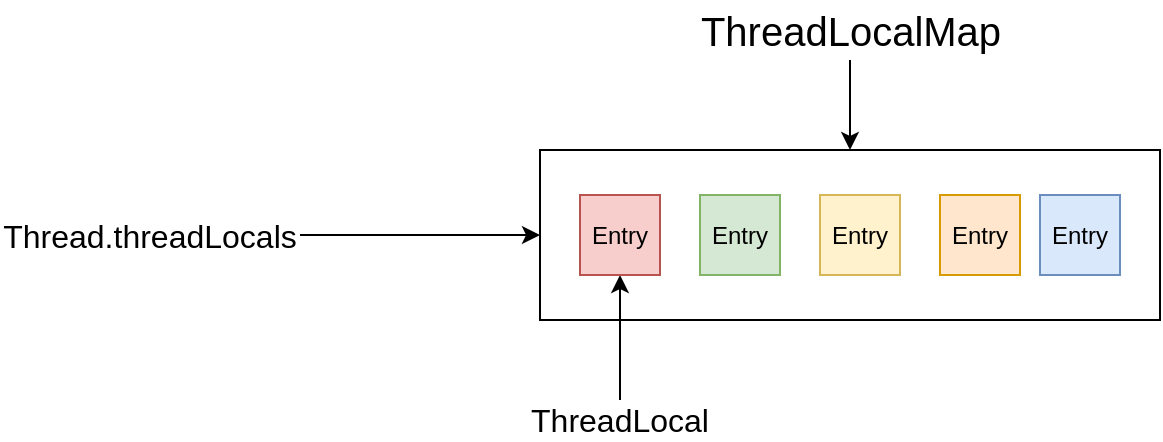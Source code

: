 <mxfile version="14.1.8" type="github">
  <diagram id="vLPEAtAq8fVcU0v8RBov" name="第 1 页">
    <mxGraphModel dx="926" dy="433" grid="1" gridSize="10" guides="1" tooltips="1" connect="1" arrows="1" fold="1" page="1" pageScale="1" pageWidth="827" pageHeight="1169" math="0" shadow="0">
      <root>
        <mxCell id="0" />
        <mxCell id="1" parent="0" />
        <mxCell id="_Tr1XsDcMyPOo6Ubs319-12" style="edgeStyle=orthogonalEdgeStyle;rounded=0;orthogonalLoop=1;jettySize=auto;html=1;entryX=0;entryY=0.5;entryDx=0;entryDy=0;" edge="1" parent="1" source="_Tr1XsDcMyPOo6Ubs319-1" target="_Tr1XsDcMyPOo6Ubs319-2">
          <mxGeometry relative="1" as="geometry" />
        </mxCell>
        <mxCell id="_Tr1XsDcMyPOo6Ubs319-1" value="&lt;font style=&quot;font-size: 16px&quot;&gt;Thread.threadLocals&lt;/font&gt;" style="text;html=1;strokeColor=none;fillColor=none;align=center;verticalAlign=middle;whiteSpace=wrap;rounded=0;" vertex="1" parent="1">
          <mxGeometry x="90" y="202.5" width="150" height="30" as="geometry" />
        </mxCell>
        <mxCell id="_Tr1XsDcMyPOo6Ubs319-2" value="" style="rounded=0;whiteSpace=wrap;html=1;" vertex="1" parent="1">
          <mxGeometry x="360" y="175" width="310" height="85" as="geometry" />
        </mxCell>
        <mxCell id="_Tr1XsDcMyPOo6Ubs319-14" style="edgeStyle=orthogonalEdgeStyle;rounded=0;orthogonalLoop=1;jettySize=auto;html=1;fontSize=20;" edge="1" parent="1" source="_Tr1XsDcMyPOo6Ubs319-13" target="_Tr1XsDcMyPOo6Ubs319-2">
          <mxGeometry relative="1" as="geometry" />
        </mxCell>
        <mxCell id="_Tr1XsDcMyPOo6Ubs319-13" value="ThreadLocalMap" style="text;html=1;align=center;verticalAlign=middle;resizable=0;points=[];autosize=1;fontSize=20;" vertex="1" parent="1">
          <mxGeometry x="430" y="100" width="170" height="30" as="geometry" />
        </mxCell>
        <mxCell id="_Tr1XsDcMyPOo6Ubs319-16" style="edgeStyle=orthogonalEdgeStyle;rounded=0;orthogonalLoop=1;jettySize=auto;html=1;entryX=0.5;entryY=1;entryDx=0;entryDy=0;fontSize=16;fontColor=#000000;" edge="1" parent="1" source="_Tr1XsDcMyPOo6Ubs319-15" target="_Tr1XsDcMyPOo6Ubs319-4">
          <mxGeometry relative="1" as="geometry" />
        </mxCell>
        <mxCell id="_Tr1XsDcMyPOo6Ubs319-15" value="ThreadLocal" style="text;html=1;strokeColor=none;fillColor=none;align=center;verticalAlign=middle;whiteSpace=wrap;rounded=0;fontSize=16;fontColor=#000000;" vertex="1" parent="1">
          <mxGeometry x="337" y="300" width="126" height="20" as="geometry" />
        </mxCell>
        <mxCell id="_Tr1XsDcMyPOo6Ubs319-23" value="" style="group" vertex="1" connectable="0" parent="1">
          <mxGeometry x="380" y="197.5" width="270" height="40" as="geometry" />
        </mxCell>
        <mxCell id="_Tr1XsDcMyPOo6Ubs319-4" value="Entry" style="rounded=0;whiteSpace=wrap;html=1;fillColor=#f8cecc;strokeColor=#b85450;" vertex="1" parent="_Tr1XsDcMyPOo6Ubs319-23">
          <mxGeometry width="40" height="40" as="geometry" />
        </mxCell>
        <mxCell id="_Tr1XsDcMyPOo6Ubs319-5" value="&lt;span&gt;Entry&lt;/span&gt;" style="rounded=0;whiteSpace=wrap;html=1;fillColor=#d5e8d4;strokeColor=#82b366;" vertex="1" parent="_Tr1XsDcMyPOo6Ubs319-23">
          <mxGeometry x="60" width="40" height="40" as="geometry" />
        </mxCell>
        <mxCell id="_Tr1XsDcMyPOo6Ubs319-7" value="&lt;span&gt;Entry&lt;/span&gt;" style="rounded=0;whiteSpace=wrap;html=1;fillColor=#fff2cc;strokeColor=#d6b656;" vertex="1" parent="_Tr1XsDcMyPOo6Ubs319-23">
          <mxGeometry x="120" width="40" height="40" as="geometry" />
        </mxCell>
        <mxCell id="_Tr1XsDcMyPOo6Ubs319-9" value="&lt;span&gt;Entry&lt;/span&gt;" style="rounded=0;whiteSpace=wrap;html=1;fillColor=#ffe6cc;strokeColor=#d79b00;" vertex="1" parent="_Tr1XsDcMyPOo6Ubs319-23">
          <mxGeometry x="180" width="40" height="40" as="geometry" />
        </mxCell>
        <mxCell id="_Tr1XsDcMyPOo6Ubs319-10" value="&lt;span&gt;Entry&lt;/span&gt;" style="rounded=0;whiteSpace=wrap;html=1;fillColor=#dae8fc;strokeColor=#6c8ebf;" vertex="1" parent="_Tr1XsDcMyPOo6Ubs319-23">
          <mxGeometry x="230" width="40" height="40" as="geometry" />
        </mxCell>
      </root>
    </mxGraphModel>
  </diagram>
</mxfile>
